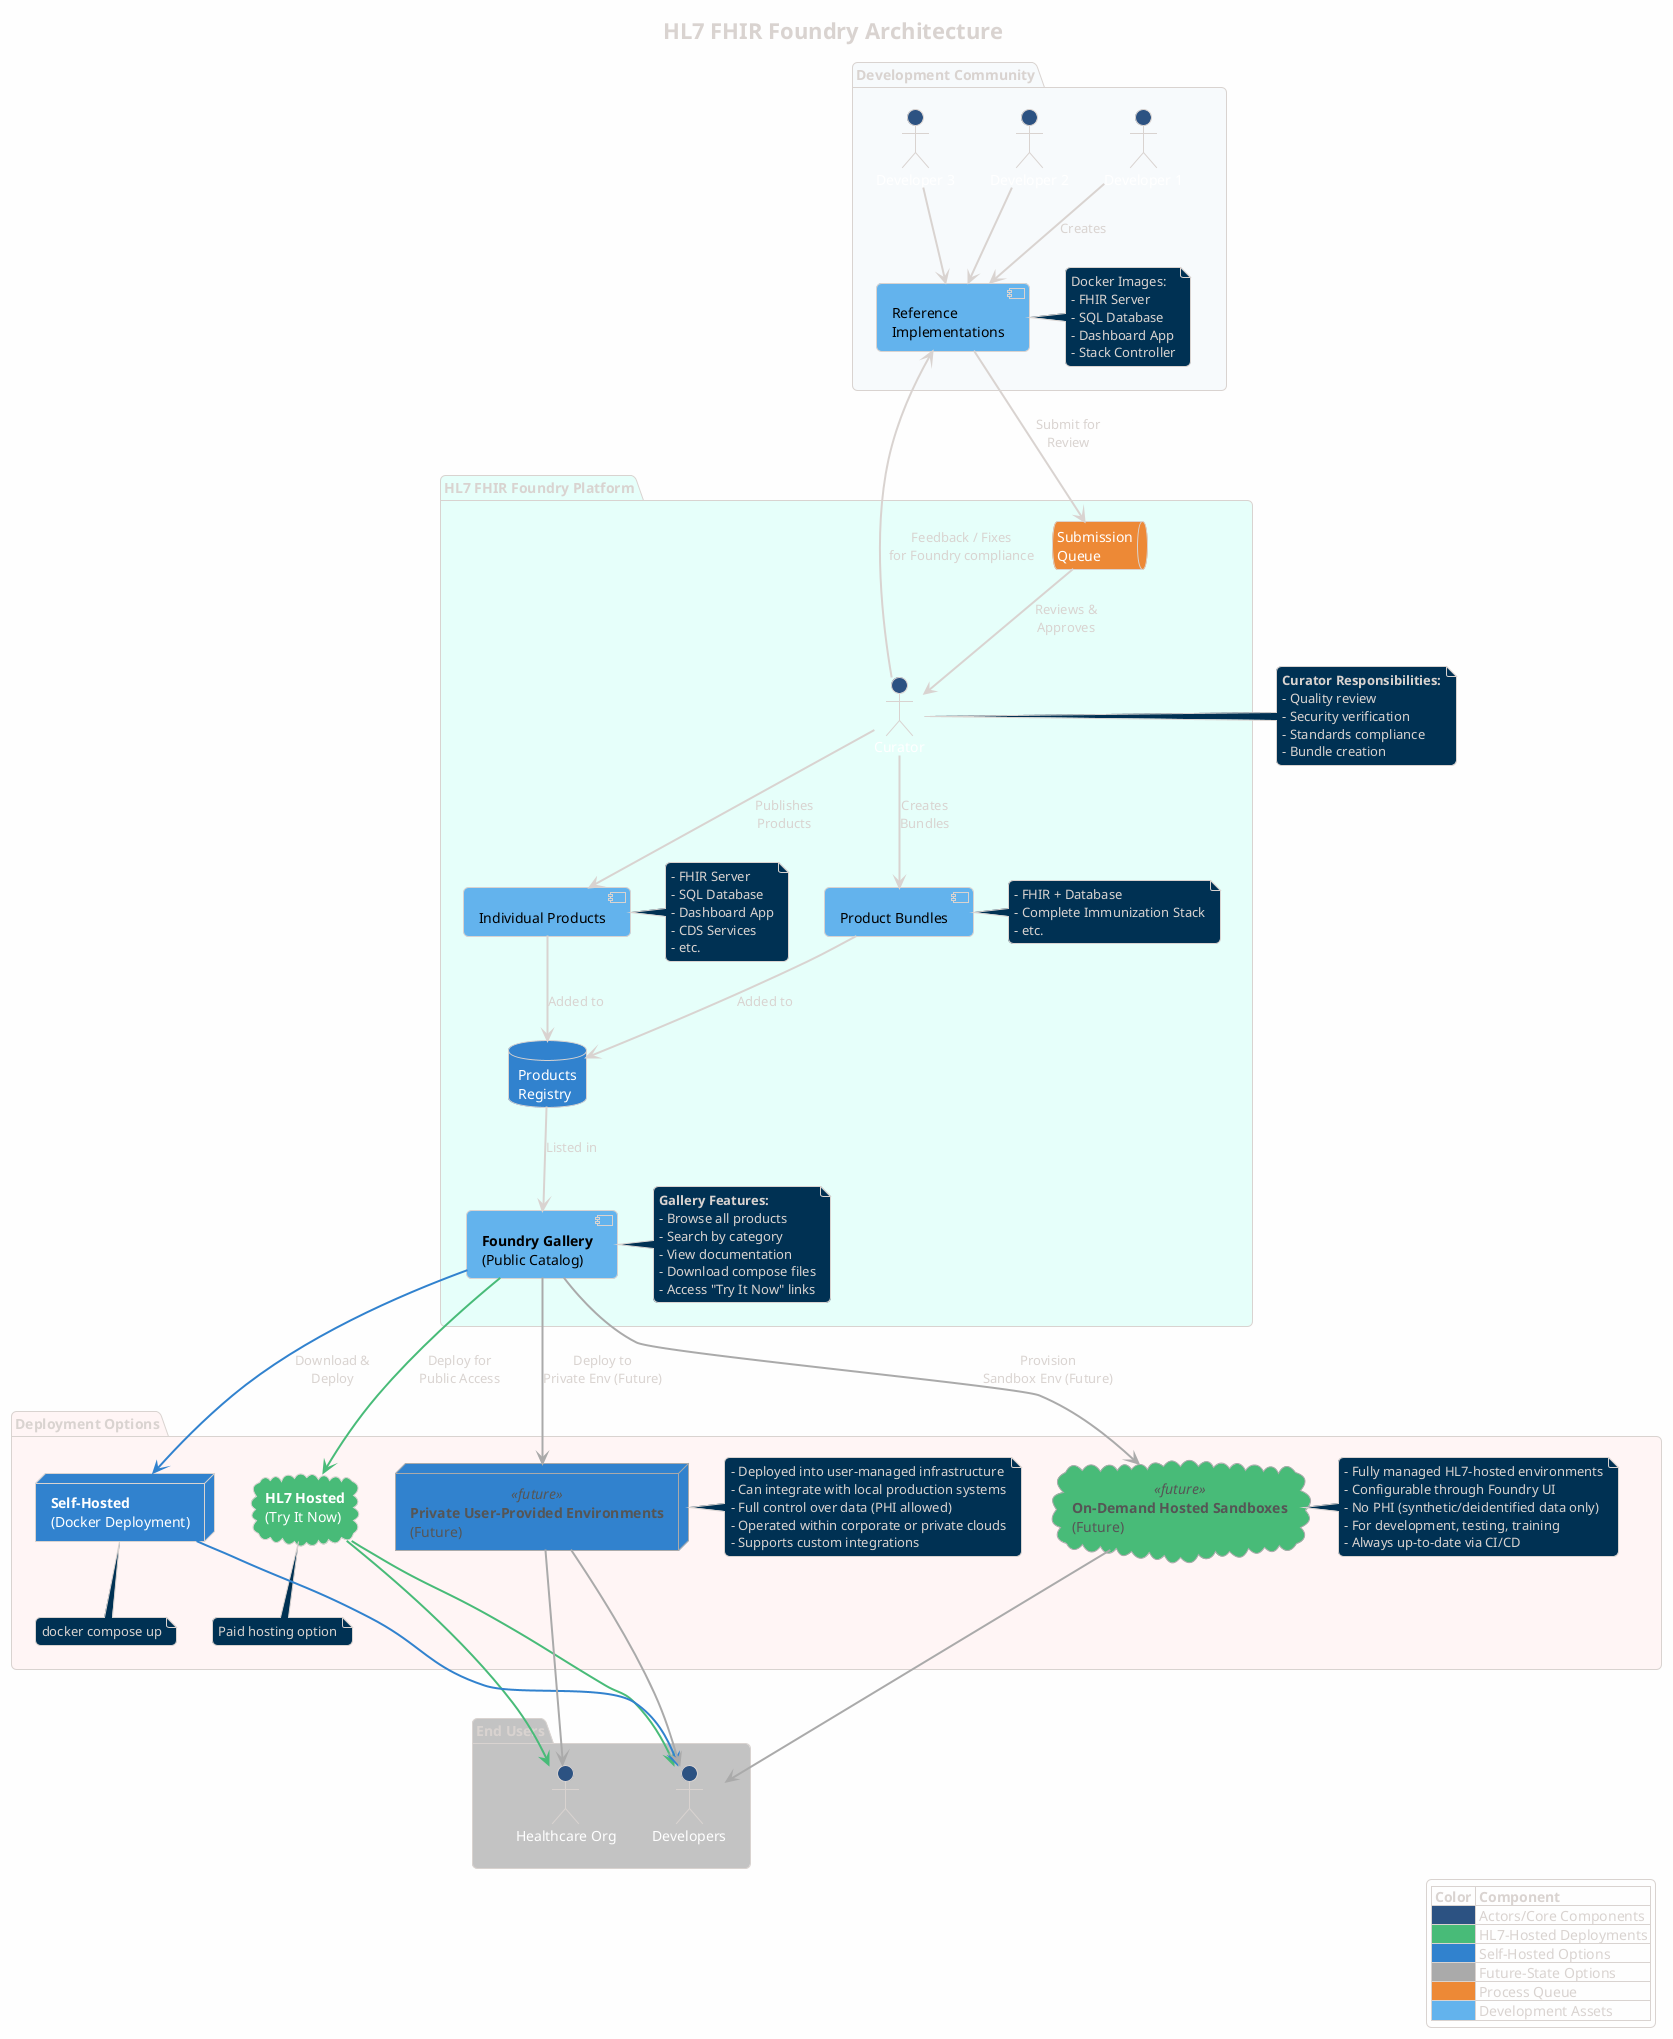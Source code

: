@startuml HL7_FHIR_Foundry_Architecture
!theme blueprint
skinparam backgroundColor #FEFEFE
skinparam shadowing false
skinparam RoundCorner 10
skinparam ArrowThickness 2

' Use left to right direction for better control
!define DIRECTION top to bottom direction

title HL7 FHIR Foundry Architecture

' Global colors
skinparam actorBackgroundColor #2C5282
skinparam actorFontColor #FFFFFF
skinparam componentBackgroundColor #63B3ED
skinparam componentFontColor #000000
skinparam databaseBackgroundColor #3182CE
skinparam databaseFontColor #FFFFFF
skinparam cloudBackgroundColor #48BB78
skinparam cloudFontColor #FFFFFF
skinparam nodeBackgroundColor #3182CE
skinparam nodeFontColor #FFFFFF
skinparam queueBackgroundColor #ED8936
skinparam queueFontColor #FFFFFF

' Future-state node styling
skinparam cloudBorderColor<<future>> #AAAAAA
skinparam nodeBorderColor<<future>> #AAAAAA
skinparam cloudFontColor<<future>> #555555
skinparam nodeFontColor<<future>> #555555

' ===== Development Layer =====
package "Development Community" as dev_pkg #F7FAFC {
  actor "Developer 1" as dev1
  actor "Developer 2" as dev2
  actor "Developer 3" as dev3
  component "Reference\nImplementations" as refs
  note right of refs
    Docker Images:
    - FHIR Server
    - SQL Database
    - Dashboard App
    - Stack Controller
  end note
}

' ===== Submission & Curation Layer =====
package "HL7 FHIR Foundry Platform" as platform_pkg #E6FFFA {
  queue "Submission\nQueue" as queue
  actor "Curator" as curator
  component "Individual Products" as products
  component "Product Bundles" as bundles
  database "Products\nRegistry" as registry
  component "**Foundry Gallery**\n(Public Catalog)" as gallery

  note right of products
    - FHIR Server
    - SQL Database
    - Dashboard App
    - CDS Services
    - etc.
  end note

  note right of bundles
    - FHIR + Database
    - Complete Immunization Stack
    - etc.
  end note

  note right of gallery
    **Gallery Features:**
    - Browse all products
    - Search by category
    - View documentation
    - Download compose files
    - Access "Try It Now" links
  end note
}

' ===== Deployment Layer =====
package "Deployment Options" as deploy_pkg #FFF5F5 {
  cloud "**HL7 Hosted**\n(Try It Now)" as hosted
  note bottom of hosted : Paid hosting option

  node "**Self-Hosted**\n(Docker Deployment)" as selfhost
  note bottom of selfhost : docker compose up

  cloud "**On-Demand Hosted Sandboxes**\n(Future)" as sandbox <<future>>
  note right of sandbox
    - Fully managed HL7-hosted environments
    - Configurable through Foundry UI
    - No PHI (synthetic/deidentified data only)
    - For development, testing, training
    - Always up-to-date via CI/CD
  end note

  node "**Private User-Provided Environments**\n(Future)" as privateenv <<future>>
  note right of privateenv
    - Deployed into user-managed infrastructure
    - Can integrate with local production systems
    - Full control over data (PHI allowed)
    - Operated within corporate or private clouds
    - Supports custom integrations
  end note
}

' ===== End Users Layer (Below Deployment) =====
package "End Users" as users_pkg #c3c3c3ff {
  actor "Healthcare Org" as org1
  actor "Developers" as org2
}

' Force package ordering
dev_pkg -[hidden]down-> platform_pkg
platform_pkg -[hidden]down-> deploy_pkg
deploy_pkg -[hidden]down-> users_pkg

' ===== Flow Arrows =====
dev1 --> refs : Creates
dev2 --> refs
dev3 --> refs
refs --> queue : Submit for\nReview
queue --> curator : Reviews &\nApproves
curator --> products : Publishes\nProducts
curator --> bundles : Creates\nBundles
products --> registry : Added to
bundles --> registry : Added to
registry --> gallery : Listed in

' Color-coded arrows for deployments
gallery -[#48BB78]-> hosted : Deploy for\nPublic Access
gallery -[#3182CE]-> selfhost : Download &\nDeploy
gallery -[#AAAAAA]-> sandbox : Provision\nSandbox Env (Future)
gallery -[#AAAAAA]-> privateenv : Deploy to\nPrivate Env (Future)

' Color-coded arrows from deployments to users
hosted -[#48BB78]--> org1
hosted -[#48BB78]--> org2
selfhost -[#3182CE]--> org2
sandbox -[#AAAAAA]--> org2
privateenv -[#AAAAAA]--> org1 
privateenv -[#AAAAAA]--> org2

' ===== Feedback Loop =====
curator -left-> refs : Feedback / Fixes\nfor Foundry compliance

' ===== Curator Responsibilities =====
note right of curator
  **Curator Responsibilities:**
  - Quality review
  - Security verification
  - Standards compliance
  - Bundle creation
end note

' ===== Legend =====
legend right
  |= Color |= Component |
  |<#2C5282> | Actors/Core Components |
  |<#48BB78> | HL7-Hosted Deployments |
  |<#3182CE> | Self-Hosted Options |
  |<#AAAAAA> | Future-State Options |
  |<#ED8936> | Process Queue |
  |<#63B3ED> | Development Assets |
endlegend

@enduml